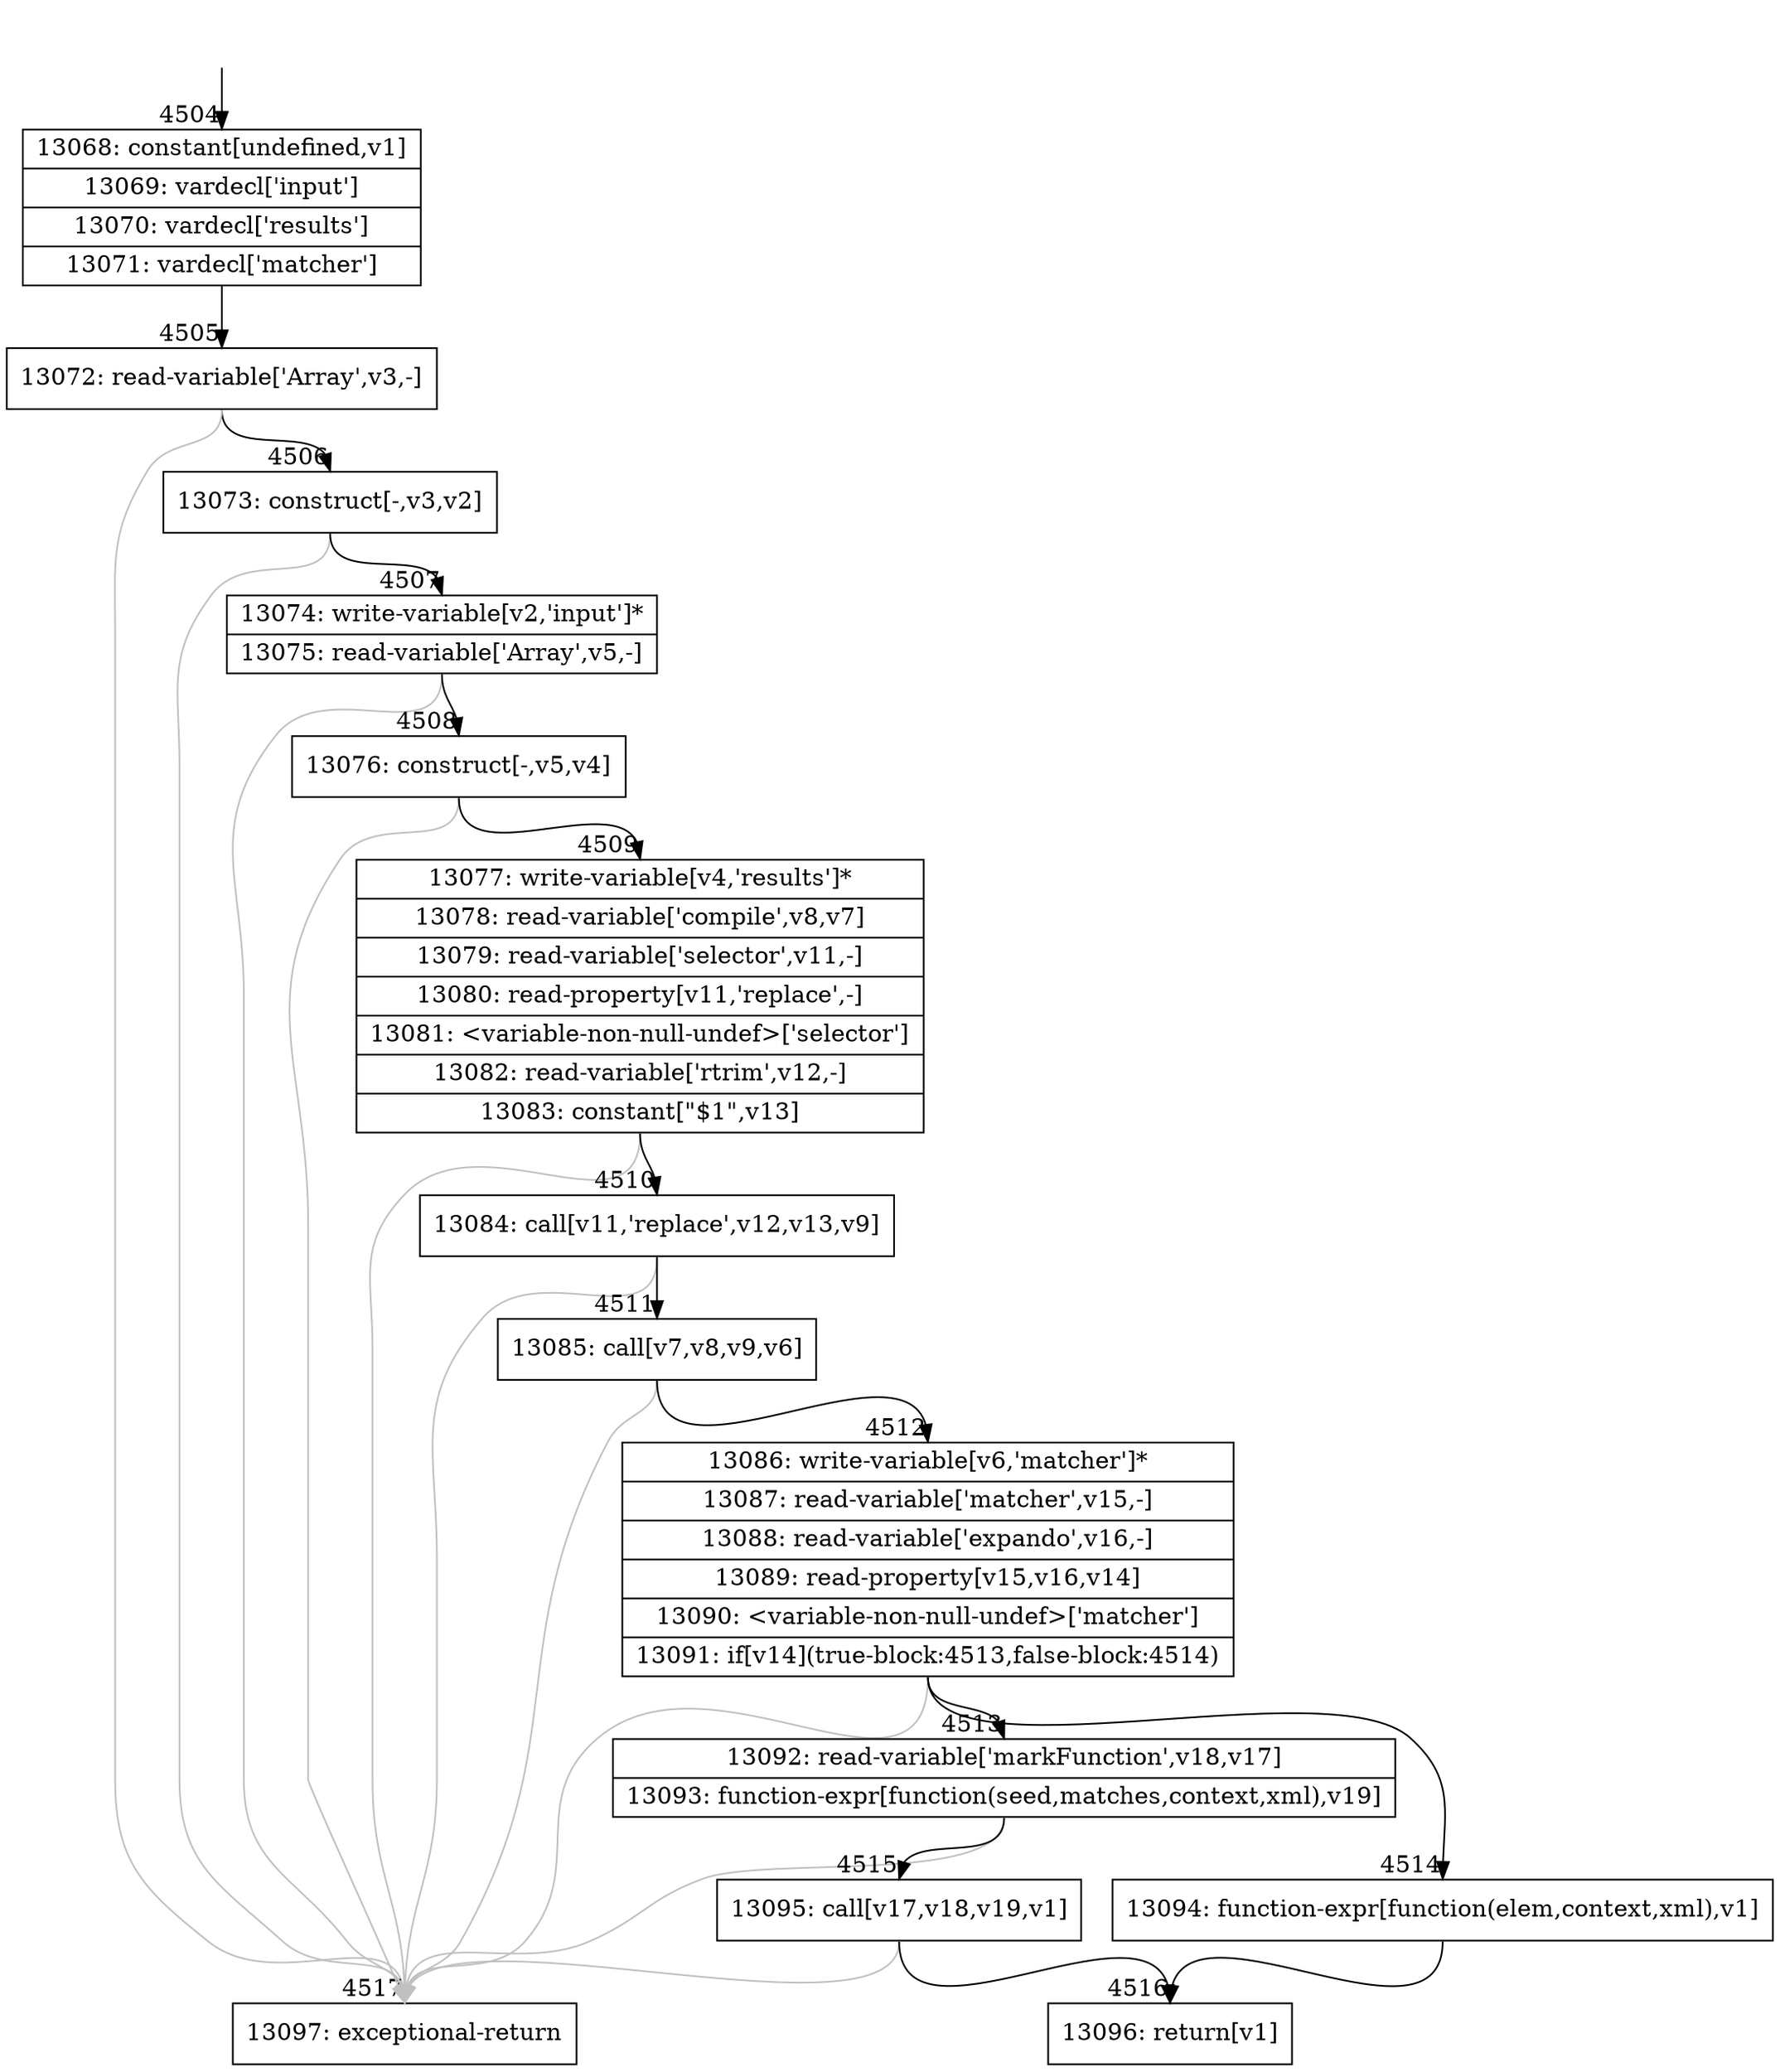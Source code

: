 digraph {
rankdir="TD"
BB_entry289[shape=none,label=""];
BB_entry289 -> BB4504 [tailport=s, headport=n, headlabel="    4504"]
BB4504 [shape=record label="{13068: constant[undefined,v1]|13069: vardecl['input']|13070: vardecl['results']|13071: vardecl['matcher']}" ] 
BB4504 -> BB4505 [tailport=s, headport=n, headlabel="      4505"]
BB4505 [shape=record label="{13072: read-variable['Array',v3,-]}" ] 
BB4505 -> BB4506 [tailport=s, headport=n, headlabel="      4506"]
BB4505 -> BB4517 [tailport=s, headport=n, color=gray, headlabel="      4517"]
BB4506 [shape=record label="{13073: construct[-,v3,v2]}" ] 
BB4506 -> BB4507 [tailport=s, headport=n, headlabel="      4507"]
BB4506 -> BB4517 [tailport=s, headport=n, color=gray]
BB4507 [shape=record label="{13074: write-variable[v2,'input']*|13075: read-variable['Array',v5,-]}" ] 
BB4507 -> BB4508 [tailport=s, headport=n, headlabel="      4508"]
BB4507 -> BB4517 [tailport=s, headport=n, color=gray]
BB4508 [shape=record label="{13076: construct[-,v5,v4]}" ] 
BB4508 -> BB4509 [tailport=s, headport=n, headlabel="      4509"]
BB4508 -> BB4517 [tailport=s, headport=n, color=gray]
BB4509 [shape=record label="{13077: write-variable[v4,'results']*|13078: read-variable['compile',v8,v7]|13079: read-variable['selector',v11,-]|13080: read-property[v11,'replace',-]|13081: \<variable-non-null-undef\>['selector']|13082: read-variable['rtrim',v12,-]|13083: constant[\"$1\",v13]}" ] 
BB4509 -> BB4510 [tailport=s, headport=n, headlabel="      4510"]
BB4509 -> BB4517 [tailport=s, headport=n, color=gray]
BB4510 [shape=record label="{13084: call[v11,'replace',v12,v13,v9]}" ] 
BB4510 -> BB4511 [tailport=s, headport=n, headlabel="      4511"]
BB4510 -> BB4517 [tailport=s, headport=n, color=gray]
BB4511 [shape=record label="{13085: call[v7,v8,v9,v6]}" ] 
BB4511 -> BB4512 [tailport=s, headport=n, headlabel="      4512"]
BB4511 -> BB4517 [tailport=s, headport=n, color=gray]
BB4512 [shape=record label="{13086: write-variable[v6,'matcher']*|13087: read-variable['matcher',v15,-]|13088: read-variable['expando',v16,-]|13089: read-property[v15,v16,v14]|13090: \<variable-non-null-undef\>['matcher']|13091: if[v14](true-block:4513,false-block:4514)}" ] 
BB4512 -> BB4513 [tailport=s, headport=n, headlabel="      4513"]
BB4512 -> BB4514 [tailport=s, headport=n, headlabel="      4514"]
BB4512 -> BB4517 [tailport=s, headport=n, color=gray]
BB4513 [shape=record label="{13092: read-variable['markFunction',v18,v17]|13093: function-expr[function(seed,matches,context,xml),v19]}" ] 
BB4513 -> BB4515 [tailport=s, headport=n, headlabel="      4515"]
BB4513 -> BB4517 [tailport=s, headport=n, color=gray]
BB4514 [shape=record label="{13094: function-expr[function(elem,context,xml),v1]}" ] 
BB4514 -> BB4516 [tailport=s, headport=n, headlabel="      4516"]
BB4515 [shape=record label="{13095: call[v17,v18,v19,v1]}" ] 
BB4515 -> BB4516 [tailport=s, headport=n]
BB4515 -> BB4517 [tailport=s, headport=n, color=gray]
BB4516 [shape=record label="{13096: return[v1]}" ] 
BB4517 [shape=record label="{13097: exceptional-return}" ] 
}
